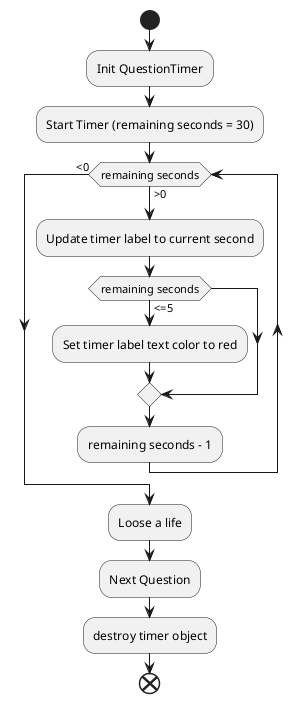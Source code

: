 ```plantuml
@startuml

start
:Init QuestionTimer;
:Start Timer (remaining seconds = 30);
while (remaining seconds) is (>0)
    :Update timer label to current second;
        if (remaining seconds) then (<=5)
            :Set timer label text color to red;
        endif
    :remaining seconds - 1;
endwhile (<0)
:Loose a life;
:Next Question;
:destroy timer object;
end
@enduml
```